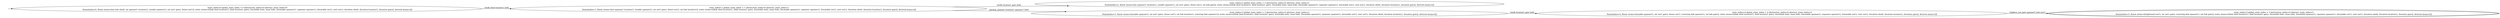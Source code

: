 digraph {
rankdir="LR"
s0[label="state_index=0 global_state_index = 0 abstraction_index=0 abstract_state_index=0
State(index=0, fluent atoms=[(at bob shed), (at spanner1 location1), (usable spanner1), (at nut1 gate), (loose nut1)], static atoms=[(link shed location1), (link location1 gate), (locatable bob), (man bob), (locatable spanner1), (spanner spanner1), (locatable nut1), (nut nut1), (location shed), (location location1), (location gate)], derived atoms=[])
"]
s1[label="state_index=1 global_state_index = 1 abstraction_index=0 abstract_state_index=1
State(index=1, fluent atoms=[(at spanner1 location1), (usable spanner1), (at nut1 gate), (loose nut1), (at bob location1)], static atoms=[(link shed location1), (link location1 gate), (locatable bob), (man bob), (locatable spanner1), (spanner spanner1), (locatable nut1), (nut nut1), (location shed), (location location1), (location gate)], derived atoms=[])
"]
s2[label="state_index=2 global_state_index = 2 abstraction_index=0 abstract_state_index=2
State(index=2, fluent atoms=[(at spanner1 location1), (usable spanner1), (at nut1 gate), (loose nut1), (at bob gate)], static atoms=[(link shed location1), (link location1 gate), (locatable bob), (man bob), (locatable spanner1), (spanner spanner1), (locatable nut1), (nut nut1), (location shed), (location location1), (location gate)], derived atoms=[])
"]
s3[label="state_index=3 global_state_index = 3 abstraction_index=0 abstract_state_index=3
State(index=3, fluent atoms=[(usable spanner1), (at nut1 gate), (loose nut1), (at bob location1), (carrying bob spanner1)], static atoms=[(link shed location1), (link location1 gate), (locatable bob), (man bob), (locatable spanner1), (spanner spanner1), (locatable nut1), (nut nut1), (location shed), (location location1), (location gate)], derived atoms=[])
"]
s4[label="state_index=4 global_state_index = 4 abstraction_index=0 abstract_state_index=4
State(index=4, fluent atoms=[(usable spanner1), (at nut1 gate), (loose nut1), (carrying bob spanner1), (at bob gate)], static atoms=[(link shed location1), (link location1 gate), (locatable bob), (man bob), (locatable spanner1), (spanner spanner1), (locatable nut1), (nut nut1), (location shed), (location location1), (location gate)], derived atoms=[])
"]
s5[peripheries=2,label="state_index=5 global_state_index = 5 abstraction_index=0 abstract_state_index=5
State(index=5, fluent atoms=[(tightened nut1), (at nut1 gate), (carrying bob spanner1), (at bob gate)], static atoms=[(link shed location1), (link location1 gate), (locatable bob), (man bob), (locatable spanner1), (spanner spanner1), (locatable nut1), (nut nut1), (location shed), (location location1), (location gate)], derived atoms=[])
"]
Dangling [ label = "", style = invis ]
{ rank = same; Dangling }
Dangling -> s0
{ rank = same; s2}
{ rank = same; s0}
{ rank = same; s1}
{ rank = same; s3}
{ rank = same; s4}
{ rank = same; s5}
s0->s1 [label="(walk shed location1 bob)
"]
s1->s2 [label="(walk location1 gate bob)
"]
s1->s3 [label="(pickup_spanner location1 spanner1 bob)
"]
s3->s4 [label="(walk location1 gate bob)
"]
s4->s5 [label="(tighten_nut gate spanner1 bob nut1)
"]
}
